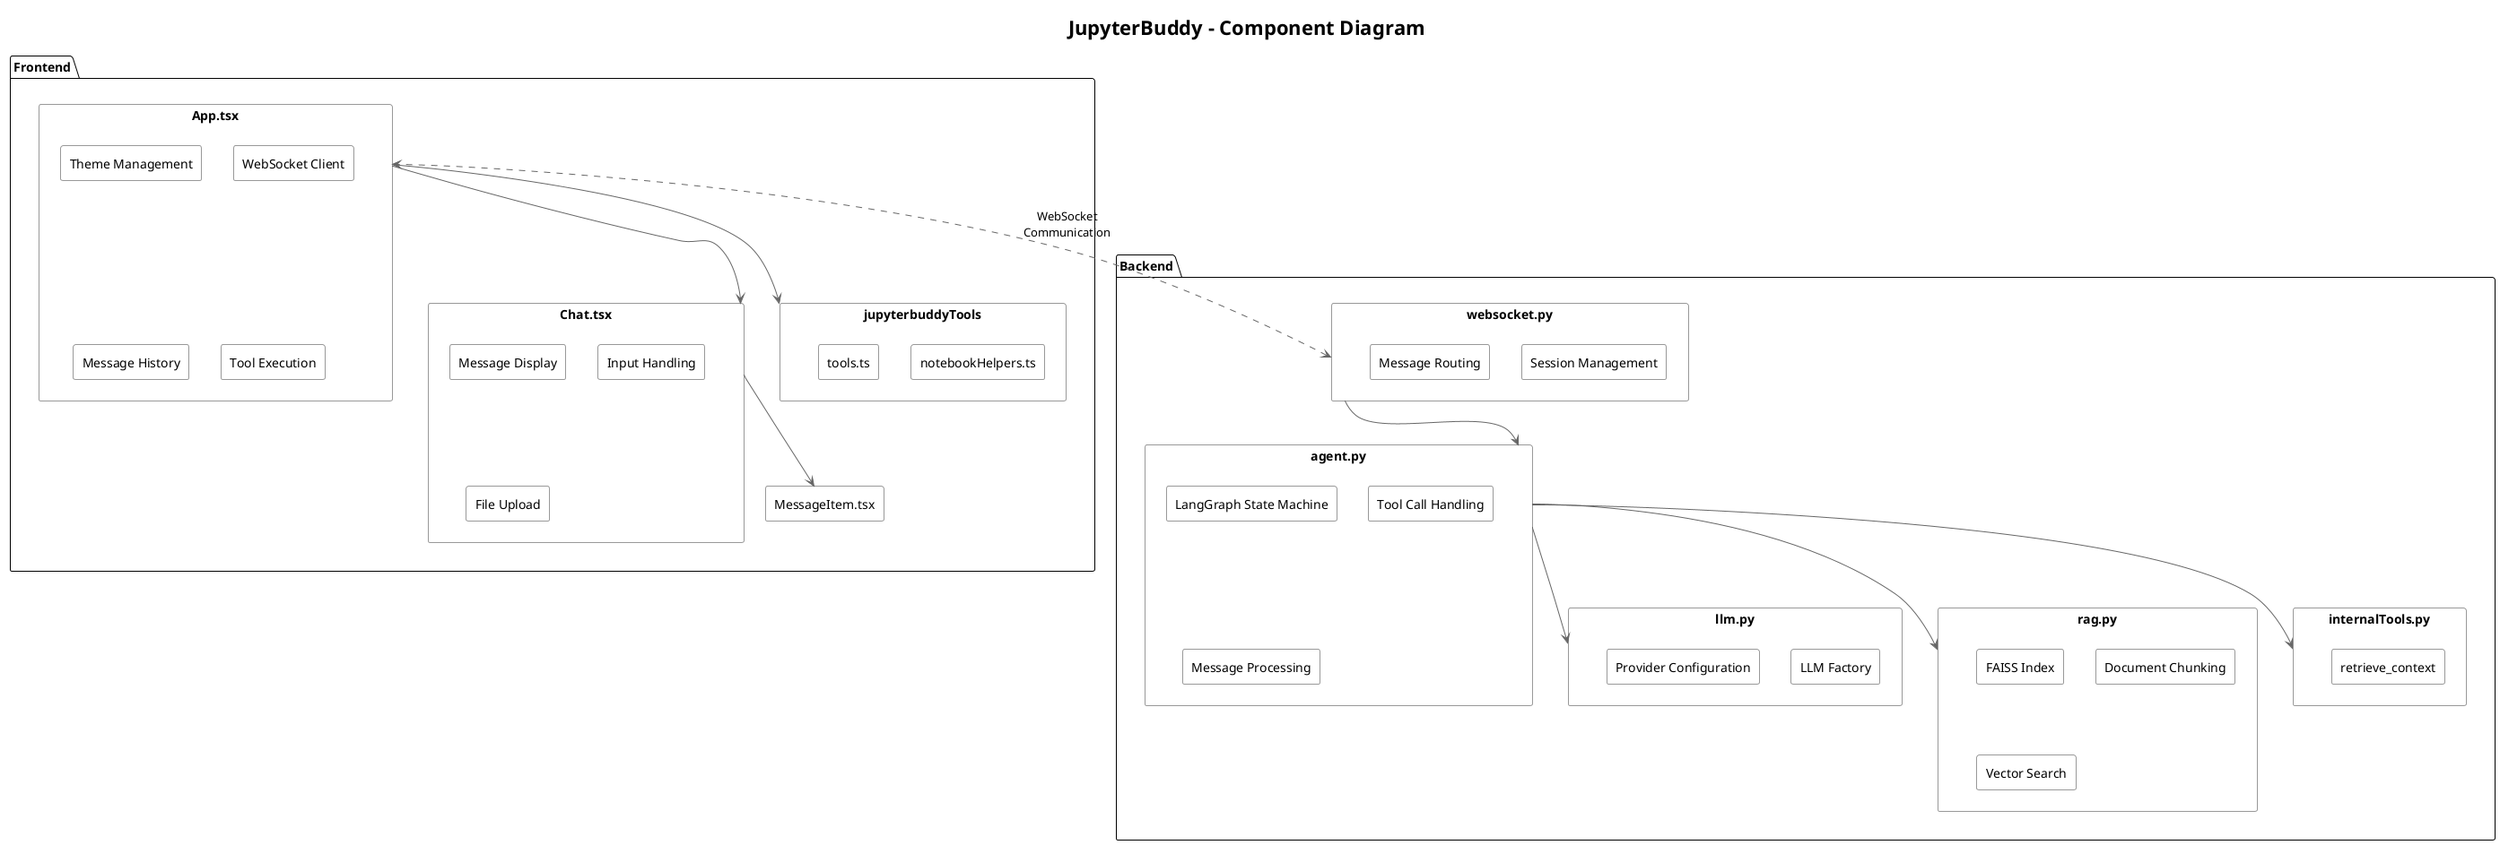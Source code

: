 @startuml Component Diagram
!theme plain
skinparam componentStyle rectangle
skinparam backgroundColor white
skinparam ArrowColor #666666
skinparam ComponentBorderColor #999999

title JupyterBuddy - Component Diagram

package "Frontend" {
  component "App.tsx" as App {
    [Theme Management]
    [WebSocket Client]
    [Message History]
    [Tool Execution]
  }
  
  component "Chat.tsx" as Chat {
    [Message Display]
    [Input Handling]
    [File Upload]
  }
  
  component "MessageItem.tsx" as MessageItem
  
  component "jupyterbuddyTools" as JupyterTools {
    [notebookHelpers.ts]
    [tools.ts]
  }
}

package "Backend" {
  component "websocket.py" as WebSocket {
    [Session Management]
    [Message Routing]
  }
  
  component "agent.py" as Agent {
    [LangGraph State Machine]
    [Tool Call Handling]
    [Message Processing]
  }
  
  component "llm.py" as LLM {
    [LLM Factory]
    [Provider Configuration]
  }
  
  component "rag.py" as RAG {
    [FAISS Index]
    [Document Chunking]
    [Vector Search]
  }
  
  component "internalTools.py" as InternalTools {
    [retrieve_context]
  }
}

App --> Chat
Chat --> MessageItem
App --> JupyterTools
App <..> WebSocket : WebSocket\nCommunication
WebSocket --> Agent
Agent --> LLM
Agent --> RAG
Agent --> InternalTools

@enduml